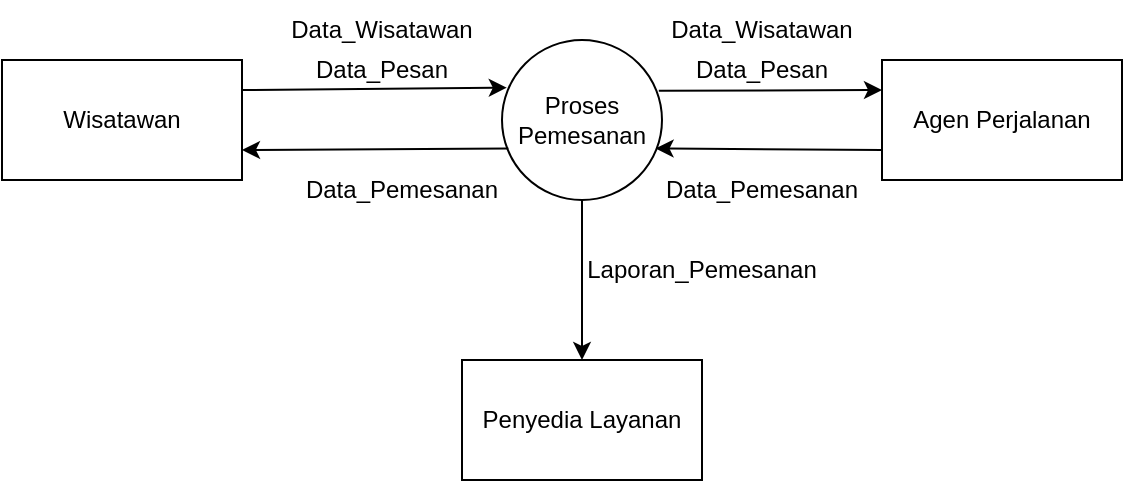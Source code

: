 <mxfile version="24.0.8" type="device">
  <diagram name="Page-1" id="gwgi6W0xGUoQOZLP4Vtk">
    <mxGraphModel dx="1050" dy="557" grid="1" gridSize="10" guides="1" tooltips="1" connect="1" arrows="1" fold="1" page="1" pageScale="1" pageWidth="850" pageHeight="1100" math="0" shadow="0">
      <root>
        <mxCell id="0" />
        <mxCell id="1" parent="0" />
        <mxCell id="mWm0TJ2_VeKonpS52e9c-1" value="Wisatawan" style="rounded=0;whiteSpace=wrap;html=1;" vertex="1" parent="1">
          <mxGeometry x="160" y="180" width="120" height="60" as="geometry" />
        </mxCell>
        <mxCell id="mWm0TJ2_VeKonpS52e9c-2" value="Agen Perjalanan" style="rounded=0;whiteSpace=wrap;html=1;" vertex="1" parent="1">
          <mxGeometry x="600" y="180" width="120" height="60" as="geometry" />
        </mxCell>
        <mxCell id="mWm0TJ2_VeKonpS52e9c-3" value="Penyedia Layanan" style="rounded=0;whiteSpace=wrap;html=1;" vertex="1" parent="1">
          <mxGeometry x="390" y="330" width="120" height="60" as="geometry" />
        </mxCell>
        <mxCell id="mWm0TJ2_VeKonpS52e9c-4" value="Proses&lt;div&gt;Pemesanan&lt;/div&gt;" style="ellipse;whiteSpace=wrap;html=1;aspect=fixed;" vertex="1" parent="1">
          <mxGeometry x="410" y="170" width="80" height="80" as="geometry" />
        </mxCell>
        <mxCell id="mWm0TJ2_VeKonpS52e9c-5" value="" style="endArrow=classic;html=1;rounded=0;exitX=1;exitY=0.25;exitDx=0;exitDy=0;entryX=0.03;entryY=0.298;entryDx=0;entryDy=0;entryPerimeter=0;" edge="1" parent="1" source="mWm0TJ2_VeKonpS52e9c-1" target="mWm0TJ2_VeKonpS52e9c-4">
          <mxGeometry width="50" height="50" relative="1" as="geometry">
            <mxPoint x="400" y="220" as="sourcePoint" />
            <mxPoint x="410" y="194" as="targetPoint" />
          </mxGeometry>
        </mxCell>
        <mxCell id="mWm0TJ2_VeKonpS52e9c-6" value="Data_Pesan" style="text;html=1;align=center;verticalAlign=middle;whiteSpace=wrap;rounded=0;" vertex="1" parent="1">
          <mxGeometry x="320" y="170" width="60" height="30" as="geometry" />
        </mxCell>
        <mxCell id="mWm0TJ2_VeKonpS52e9c-8" value="" style="endArrow=classic;html=1;rounded=0;exitX=0.98;exitY=0.317;exitDx=0;exitDy=0;exitPerimeter=0;entryX=0;entryY=0.25;entryDx=0;entryDy=0;" edge="1" parent="1" source="mWm0TJ2_VeKonpS52e9c-4" target="mWm0TJ2_VeKonpS52e9c-2">
          <mxGeometry width="50" height="50" relative="1" as="geometry">
            <mxPoint x="530" y="220" as="sourcePoint" />
            <mxPoint x="580" y="170" as="targetPoint" />
          </mxGeometry>
        </mxCell>
        <mxCell id="mWm0TJ2_VeKonpS52e9c-9" value="" style="endArrow=classic;html=1;rounded=0;entryX=0.96;entryY=0.678;entryDx=0;entryDy=0;entryPerimeter=0;exitX=0;exitY=0.75;exitDx=0;exitDy=0;" edge="1" parent="1" source="mWm0TJ2_VeKonpS52e9c-2" target="mWm0TJ2_VeKonpS52e9c-4">
          <mxGeometry width="50" height="50" relative="1" as="geometry">
            <mxPoint x="520" y="290" as="sourcePoint" />
            <mxPoint x="570" y="240" as="targetPoint" />
          </mxGeometry>
        </mxCell>
        <mxCell id="mWm0TJ2_VeKonpS52e9c-10" value="" style="endArrow=classic;html=1;rounded=0;entryX=0.5;entryY=0;entryDx=0;entryDy=0;exitX=0.5;exitY=1;exitDx=0;exitDy=0;" edge="1" parent="1" source="mWm0TJ2_VeKonpS52e9c-4" target="mWm0TJ2_VeKonpS52e9c-3">
          <mxGeometry width="50" height="50" relative="1" as="geometry">
            <mxPoint x="360" y="250" as="sourcePoint" />
            <mxPoint x="450" y="270" as="targetPoint" />
          </mxGeometry>
        </mxCell>
        <mxCell id="mWm0TJ2_VeKonpS52e9c-11" value="" style="endArrow=classic;html=1;rounded=0;entryX=1;entryY=0.75;entryDx=0;entryDy=0;exitX=0.04;exitY=0.678;exitDx=0;exitDy=0;exitPerimeter=0;" edge="1" parent="1" source="mWm0TJ2_VeKonpS52e9c-4" target="mWm0TJ2_VeKonpS52e9c-1">
          <mxGeometry width="50" height="50" relative="1" as="geometry">
            <mxPoint x="410" y="230" as="sourcePoint" />
            <mxPoint x="497" y="234" as="targetPoint" />
          </mxGeometry>
        </mxCell>
        <mxCell id="mWm0TJ2_VeKonpS52e9c-12" value="Data_Wisatawan" style="text;html=1;align=center;verticalAlign=middle;whiteSpace=wrap;rounded=0;" vertex="1" parent="1">
          <mxGeometry x="320" y="150" width="60" height="30" as="geometry" />
        </mxCell>
        <mxCell id="mWm0TJ2_VeKonpS52e9c-13" value="Data_Pesan" style="text;html=1;align=center;verticalAlign=middle;whiteSpace=wrap;rounded=0;" vertex="1" parent="1">
          <mxGeometry x="510" y="170" width="60" height="30" as="geometry" />
        </mxCell>
        <mxCell id="mWm0TJ2_VeKonpS52e9c-14" value="Data_Wisatawan" style="text;html=1;align=center;verticalAlign=middle;whiteSpace=wrap;rounded=0;" vertex="1" parent="1">
          <mxGeometry x="510" y="150" width="60" height="30" as="geometry" />
        </mxCell>
        <mxCell id="mWm0TJ2_VeKonpS52e9c-15" value="Data_Pemesanan" style="text;html=1;align=center;verticalAlign=middle;whiteSpace=wrap;rounded=0;" vertex="1" parent="1">
          <mxGeometry x="510" y="230" width="60" height="30" as="geometry" />
        </mxCell>
        <mxCell id="mWm0TJ2_VeKonpS52e9c-16" value="Data_Pemesanan" style="text;html=1;align=center;verticalAlign=middle;whiteSpace=wrap;rounded=0;" vertex="1" parent="1">
          <mxGeometry x="330" y="230" width="60" height="30" as="geometry" />
        </mxCell>
        <mxCell id="mWm0TJ2_VeKonpS52e9c-17" value="Laporan_Pemesanan" style="text;html=1;align=center;verticalAlign=middle;whiteSpace=wrap;rounded=0;" vertex="1" parent="1">
          <mxGeometry x="480" y="270" width="60" height="30" as="geometry" />
        </mxCell>
      </root>
    </mxGraphModel>
  </diagram>
</mxfile>
